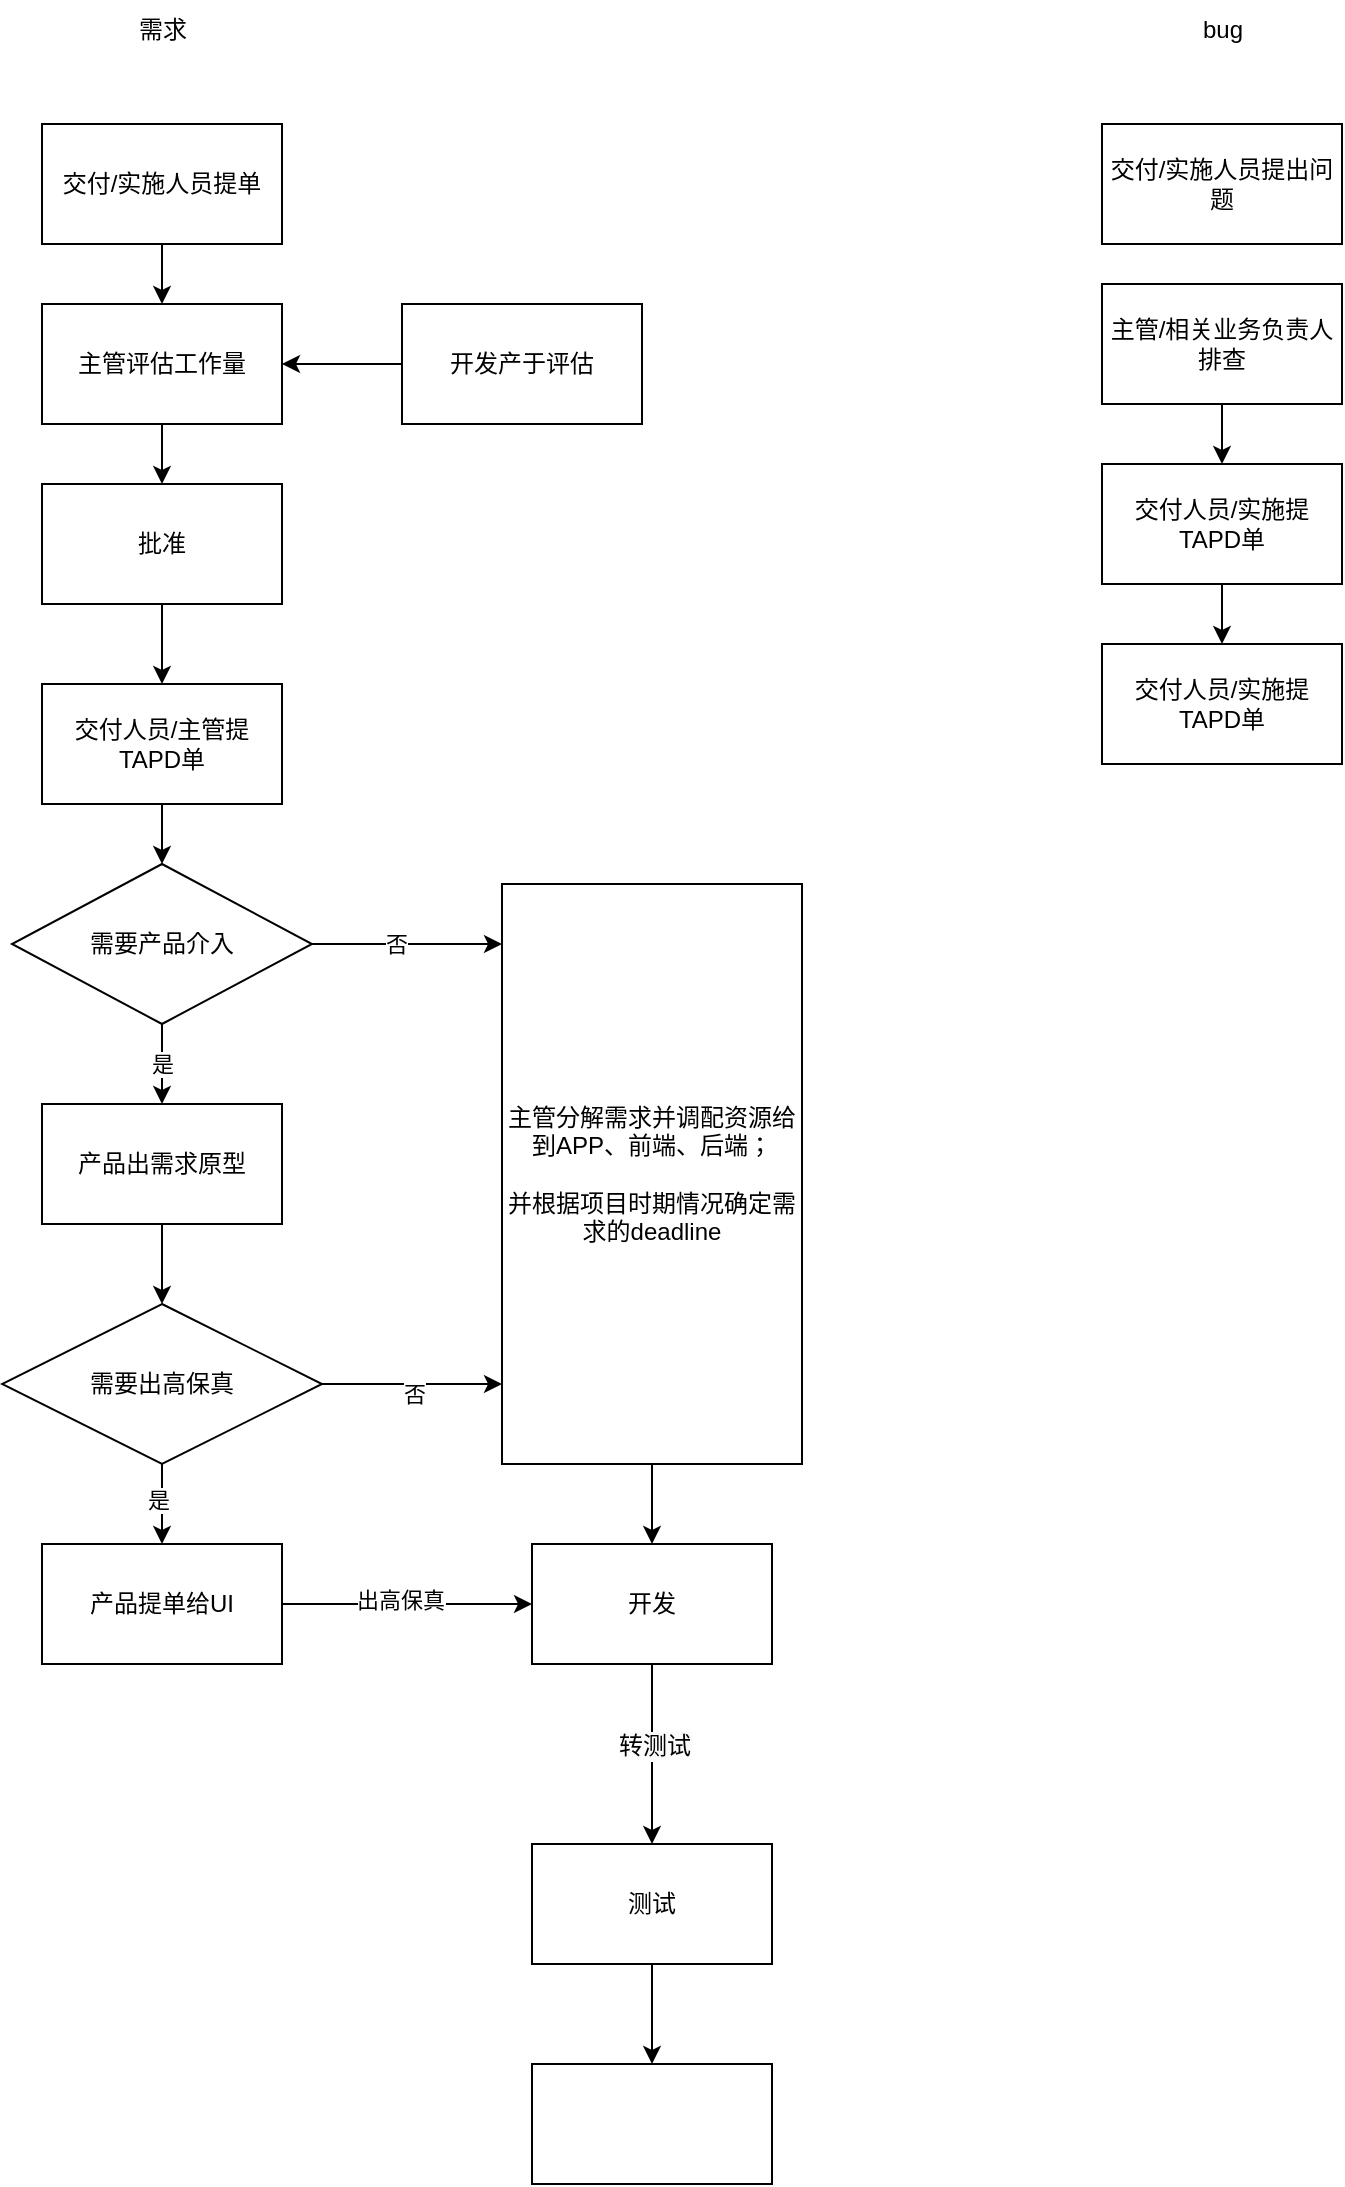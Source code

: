 <mxfile version="24.8.4">
  <diagram name="Page-1" id="sol5sNDAG_9ShDDWgfMa">
    <mxGraphModel dx="1434" dy="746" grid="1" gridSize="10" guides="1" tooltips="1" connect="1" arrows="1" fold="1" page="1" pageScale="1" pageWidth="827" pageHeight="1169" math="0" shadow="0">
      <root>
        <mxCell id="0" />
        <mxCell id="1" parent="0" />
        <mxCell id="OhgdCBqdcrY9D2Dgy_KO-5" value="" style="edgeStyle=orthogonalEdgeStyle;rounded=0;orthogonalLoop=1;jettySize=auto;html=1;" parent="1" source="OhgdCBqdcrY9D2Dgy_KO-1" target="OhgdCBqdcrY9D2Dgy_KO-4" edge="1">
          <mxGeometry relative="1" as="geometry" />
        </mxCell>
        <mxCell id="OhgdCBqdcrY9D2Dgy_KO-1" value="交付/实施人员提单" style="whiteSpace=wrap;html=1;" parent="1" vertex="1">
          <mxGeometry x="50" y="110" width="120" height="60" as="geometry" />
        </mxCell>
        <mxCell id="OhgdCBqdcrY9D2Dgy_KO-2" value="需求" style="text;html=1;align=center;verticalAlign=middle;resizable=0;points=[];autosize=1;strokeColor=none;fillColor=none;" parent="1" vertex="1">
          <mxGeometry x="85" y="48" width="50" height="30" as="geometry" />
        </mxCell>
        <mxCell id="OhgdCBqdcrY9D2Dgy_KO-3" value="bug" style="text;html=1;align=center;verticalAlign=middle;resizable=0;points=[];autosize=1;strokeColor=none;fillColor=none;" parent="1" vertex="1">
          <mxGeometry x="620" y="48" width="40" height="30" as="geometry" />
        </mxCell>
        <mxCell id="OhgdCBqdcrY9D2Dgy_KO-7" value="" style="edgeStyle=orthogonalEdgeStyle;rounded=0;orthogonalLoop=1;jettySize=auto;html=1;" parent="1" source="OhgdCBqdcrY9D2Dgy_KO-4" target="OhgdCBqdcrY9D2Dgy_KO-6" edge="1">
          <mxGeometry relative="1" as="geometry" />
        </mxCell>
        <mxCell id="OhgdCBqdcrY9D2Dgy_KO-4" value="主管评估工作量" style="whiteSpace=wrap;html=1;" parent="1" vertex="1">
          <mxGeometry x="50" y="200" width="120" height="60" as="geometry" />
        </mxCell>
        <mxCell id="OhgdCBqdcrY9D2Dgy_KO-9" value="" style="edgeStyle=orthogonalEdgeStyle;rounded=0;orthogonalLoop=1;jettySize=auto;html=1;" parent="1" source="OhgdCBqdcrY9D2Dgy_KO-6" target="OhgdCBqdcrY9D2Dgy_KO-8" edge="1">
          <mxGeometry relative="1" as="geometry" />
        </mxCell>
        <mxCell id="OhgdCBqdcrY9D2Dgy_KO-6" value="批准" style="whiteSpace=wrap;html=1;" parent="1" vertex="1">
          <mxGeometry x="50" y="290" width="120" height="60" as="geometry" />
        </mxCell>
        <mxCell id="OhgdCBqdcrY9D2Dgy_KO-17" value="" style="edgeStyle=orthogonalEdgeStyle;rounded=0;orthogonalLoop=1;jettySize=auto;html=1;" parent="1" source="OhgdCBqdcrY9D2Dgy_KO-8" target="OhgdCBqdcrY9D2Dgy_KO-16" edge="1">
          <mxGeometry relative="1" as="geometry" />
        </mxCell>
        <mxCell id="OhgdCBqdcrY9D2Dgy_KO-8" value="交付人员/主管提TAPD单" style="whiteSpace=wrap;html=1;" parent="1" vertex="1">
          <mxGeometry x="50" y="390" width="120" height="60" as="geometry" />
        </mxCell>
        <mxCell id="OhgdCBqdcrY9D2Dgy_KO-25" value="" style="edgeStyle=orthogonalEdgeStyle;rounded=0;orthogonalLoop=1;jettySize=auto;html=1;" parent="1" source="OhgdCBqdcrY9D2Dgy_KO-16" target="OhgdCBqdcrY9D2Dgy_KO-24" edge="1">
          <mxGeometry relative="1" as="geometry" />
        </mxCell>
        <mxCell id="9tKc8A_jXzdzcXCSBFh2-4" value="是" style="edgeLabel;html=1;align=center;verticalAlign=middle;resizable=0;points=[];" vertex="1" connectable="0" parent="OhgdCBqdcrY9D2Dgy_KO-25">
          <mxGeometry x="-0.55" y="-1" relative="1" as="geometry">
            <mxPoint x="1" y="11" as="offset" />
          </mxGeometry>
        </mxCell>
        <mxCell id="9tKc8A_jXzdzcXCSBFh2-2" value="" style="edgeStyle=orthogonalEdgeStyle;rounded=0;orthogonalLoop=1;jettySize=auto;html=1;" edge="1" parent="1" source="OhgdCBqdcrY9D2Dgy_KO-16">
          <mxGeometry relative="1" as="geometry">
            <mxPoint x="280" y="520" as="targetPoint" />
          </mxGeometry>
        </mxCell>
        <mxCell id="9tKc8A_jXzdzcXCSBFh2-3" value="否" style="edgeLabel;html=1;align=center;verticalAlign=middle;resizable=0;points=[];" vertex="1" connectable="0" parent="9tKc8A_jXzdzcXCSBFh2-2">
          <mxGeometry x="-0.116" relative="1" as="geometry">
            <mxPoint as="offset" />
          </mxGeometry>
        </mxCell>
        <mxCell id="OhgdCBqdcrY9D2Dgy_KO-16" value="需要产品介入" style="rhombus;whiteSpace=wrap;html=1;" parent="1" vertex="1">
          <mxGeometry x="35" y="480" width="150" height="80" as="geometry" />
        </mxCell>
        <mxCell id="OhgdCBqdcrY9D2Dgy_KO-18" value="交付/实施人员提出问题" style="rounded=0;whiteSpace=wrap;html=1;" parent="1" vertex="1">
          <mxGeometry x="580" y="110" width="120" height="60" as="geometry" />
        </mxCell>
        <mxCell id="OhgdCBqdcrY9D2Dgy_KO-21" value="" style="edgeStyle=orthogonalEdgeStyle;rounded=0;orthogonalLoop=1;jettySize=auto;html=1;" parent="1" source="OhgdCBqdcrY9D2Dgy_KO-19" target="OhgdCBqdcrY9D2Dgy_KO-20" edge="1">
          <mxGeometry relative="1" as="geometry" />
        </mxCell>
        <mxCell id="OhgdCBqdcrY9D2Dgy_KO-19" value="主管/相关业务负责人排查" style="whiteSpace=wrap;html=1;" parent="1" vertex="1">
          <mxGeometry x="580" y="190" width="120" height="60" as="geometry" />
        </mxCell>
        <mxCell id="OhgdCBqdcrY9D2Dgy_KO-23" value="" style="edgeStyle=orthogonalEdgeStyle;rounded=0;orthogonalLoop=1;jettySize=auto;html=1;" parent="1" source="OhgdCBqdcrY9D2Dgy_KO-20" target="OhgdCBqdcrY9D2Dgy_KO-22" edge="1">
          <mxGeometry relative="1" as="geometry" />
        </mxCell>
        <mxCell id="OhgdCBqdcrY9D2Dgy_KO-20" value="交付人员/实施提TAPD单" style="whiteSpace=wrap;html=1;" parent="1" vertex="1">
          <mxGeometry x="580" y="280" width="120" height="60" as="geometry" />
        </mxCell>
        <mxCell id="OhgdCBqdcrY9D2Dgy_KO-22" value="交付人员/实施提TAPD单" style="whiteSpace=wrap;html=1;" parent="1" vertex="1">
          <mxGeometry x="580" y="370" width="120" height="60" as="geometry" />
        </mxCell>
        <mxCell id="9tKc8A_jXzdzcXCSBFh2-7" value="" style="edgeStyle=orthogonalEdgeStyle;rounded=0;orthogonalLoop=1;jettySize=auto;html=1;" edge="1" parent="1" source="OhgdCBqdcrY9D2Dgy_KO-24">
          <mxGeometry relative="1" as="geometry">
            <mxPoint x="110" y="700" as="targetPoint" />
          </mxGeometry>
        </mxCell>
        <mxCell id="OhgdCBqdcrY9D2Dgy_KO-24" value="产品出需求原型" style="whiteSpace=wrap;html=1;" parent="1" vertex="1">
          <mxGeometry x="50" y="600" width="120" height="60" as="geometry" />
        </mxCell>
        <mxCell id="9tKc8A_jXzdzcXCSBFh2-10" value="" style="edgeStyle=orthogonalEdgeStyle;rounded=0;orthogonalLoop=1;jettySize=auto;html=1;" edge="1" parent="1" source="9tKc8A_jXzdzcXCSBFh2-8" target="9tKc8A_jXzdzcXCSBFh2-9">
          <mxGeometry relative="1" as="geometry" />
        </mxCell>
        <mxCell id="9tKc8A_jXzdzcXCSBFh2-12" value="是" style="edgeLabel;html=1;align=center;verticalAlign=middle;resizable=0;points=[];" vertex="1" connectable="0" parent="9tKc8A_jXzdzcXCSBFh2-10">
          <mxGeometry x="-0.1" y="-2" relative="1" as="geometry">
            <mxPoint as="offset" />
          </mxGeometry>
        </mxCell>
        <mxCell id="9tKc8A_jXzdzcXCSBFh2-13" value="" style="edgeStyle=orthogonalEdgeStyle;rounded=0;orthogonalLoop=1;jettySize=auto;html=1;" edge="1" parent="1" source="9tKc8A_jXzdzcXCSBFh2-8">
          <mxGeometry relative="1" as="geometry">
            <mxPoint x="280" y="740" as="targetPoint" />
          </mxGeometry>
        </mxCell>
        <mxCell id="9tKc8A_jXzdzcXCSBFh2-14" value="否" style="edgeLabel;html=1;align=center;verticalAlign=middle;resizable=0;points=[];" vertex="1" connectable="0" parent="9tKc8A_jXzdzcXCSBFh2-13">
          <mxGeometry x="0.02" y="-4" relative="1" as="geometry">
            <mxPoint as="offset" />
          </mxGeometry>
        </mxCell>
        <mxCell id="9tKc8A_jXzdzcXCSBFh2-8" value="需要出高保真" style="rhombus;whiteSpace=wrap;html=1;" vertex="1" parent="1">
          <mxGeometry x="30" y="700" width="160" height="80" as="geometry" />
        </mxCell>
        <mxCell id="9tKc8A_jXzdzcXCSBFh2-18" style="edgeStyle=orthogonalEdgeStyle;rounded=0;orthogonalLoop=1;jettySize=auto;html=1;exitX=1;exitY=0.5;exitDx=0;exitDy=0;entryX=0;entryY=0.5;entryDx=0;entryDy=0;" edge="1" parent="1" source="9tKc8A_jXzdzcXCSBFh2-9" target="9tKc8A_jXzdzcXCSBFh2-16">
          <mxGeometry relative="1" as="geometry" />
        </mxCell>
        <mxCell id="9tKc8A_jXzdzcXCSBFh2-19" value="出高保真" style="edgeLabel;html=1;align=center;verticalAlign=middle;resizable=0;points=[];" vertex="1" connectable="0" parent="9tKc8A_jXzdzcXCSBFh2-18">
          <mxGeometry x="-0.056" y="2" relative="1" as="geometry">
            <mxPoint as="offset" />
          </mxGeometry>
        </mxCell>
        <mxCell id="9tKc8A_jXzdzcXCSBFh2-9" value="产品提单给UI" style="whiteSpace=wrap;html=1;" vertex="1" parent="1">
          <mxGeometry x="50" y="820" width="120" height="60" as="geometry" />
        </mxCell>
        <mxCell id="9tKc8A_jXzdzcXCSBFh2-17" value="" style="edgeStyle=orthogonalEdgeStyle;rounded=0;orthogonalLoop=1;jettySize=auto;html=1;" edge="1" parent="1" source="9tKc8A_jXzdzcXCSBFh2-15" target="9tKc8A_jXzdzcXCSBFh2-16">
          <mxGeometry relative="1" as="geometry" />
        </mxCell>
        <mxCell id="9tKc8A_jXzdzcXCSBFh2-15" value="主管分解需求并调配资源给到APP、前端、后端；&lt;br&gt;&lt;br&gt;并根据项目时期情况确定需求的deadline" style="rounded=0;whiteSpace=wrap;html=1;" vertex="1" parent="1">
          <mxGeometry x="280" y="490" width="150" height="290" as="geometry" />
        </mxCell>
        <mxCell id="9tKc8A_jXzdzcXCSBFh2-23" value="" style="edgeStyle=orthogonalEdgeStyle;rounded=0;orthogonalLoop=1;jettySize=auto;html=1;" edge="1" parent="1" source="9tKc8A_jXzdzcXCSBFh2-16" target="9tKc8A_jXzdzcXCSBFh2-22">
          <mxGeometry relative="1" as="geometry" />
        </mxCell>
        <mxCell id="9tKc8A_jXzdzcXCSBFh2-24" value="&lt;span style=&quot;font-size: 12px; text-wrap-mode: wrap; background-color: rgb(251, 251, 251);&quot;&gt;转测试&lt;/span&gt;" style="edgeLabel;html=1;align=center;verticalAlign=middle;resizable=0;points=[];" vertex="1" connectable="0" parent="9tKc8A_jXzdzcXCSBFh2-23">
          <mxGeometry x="-0.1" y="1" relative="1" as="geometry">
            <mxPoint as="offset" />
          </mxGeometry>
        </mxCell>
        <mxCell id="9tKc8A_jXzdzcXCSBFh2-16" value="开发" style="whiteSpace=wrap;html=1;rounded=0;" vertex="1" parent="1">
          <mxGeometry x="295" y="820" width="120" height="60" as="geometry" />
        </mxCell>
        <mxCell id="9tKc8A_jXzdzcXCSBFh2-21" value="" style="edgeStyle=orthogonalEdgeStyle;rounded=0;orthogonalLoop=1;jettySize=auto;html=1;" edge="1" parent="1" source="9tKc8A_jXzdzcXCSBFh2-20" target="OhgdCBqdcrY9D2Dgy_KO-4">
          <mxGeometry relative="1" as="geometry" />
        </mxCell>
        <mxCell id="9tKc8A_jXzdzcXCSBFh2-20" value="开发产于评估" style="rounded=0;whiteSpace=wrap;html=1;" vertex="1" parent="1">
          <mxGeometry x="230" y="200" width="120" height="60" as="geometry" />
        </mxCell>
        <mxCell id="9tKc8A_jXzdzcXCSBFh2-26" value="" style="edgeStyle=orthogonalEdgeStyle;rounded=0;orthogonalLoop=1;jettySize=auto;html=1;" edge="1" parent="1" source="9tKc8A_jXzdzcXCSBFh2-22" target="9tKc8A_jXzdzcXCSBFh2-25">
          <mxGeometry relative="1" as="geometry" />
        </mxCell>
        <mxCell id="9tKc8A_jXzdzcXCSBFh2-22" value="测试" style="whiteSpace=wrap;html=1;rounded=0;" vertex="1" parent="1">
          <mxGeometry x="295" y="970" width="120" height="60" as="geometry" />
        </mxCell>
        <mxCell id="9tKc8A_jXzdzcXCSBFh2-25" value="" style="whiteSpace=wrap;html=1;rounded=0;" vertex="1" parent="1">
          <mxGeometry x="295" y="1080" width="120" height="60" as="geometry" />
        </mxCell>
      </root>
    </mxGraphModel>
  </diagram>
</mxfile>
